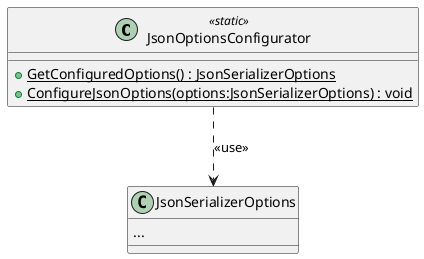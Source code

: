 @startuml
class JsonOptionsConfigurator <<static>> {
    + {static} GetConfiguredOptions() : JsonSerializerOptions
    + {static} ConfigureJsonOptions(options:JsonSerializerOptions) : void
}
class JsonSerializerOptions {
...
}
JsonOptionsConfigurator ..> JsonSerializerOptions: <<use>>
@enduml